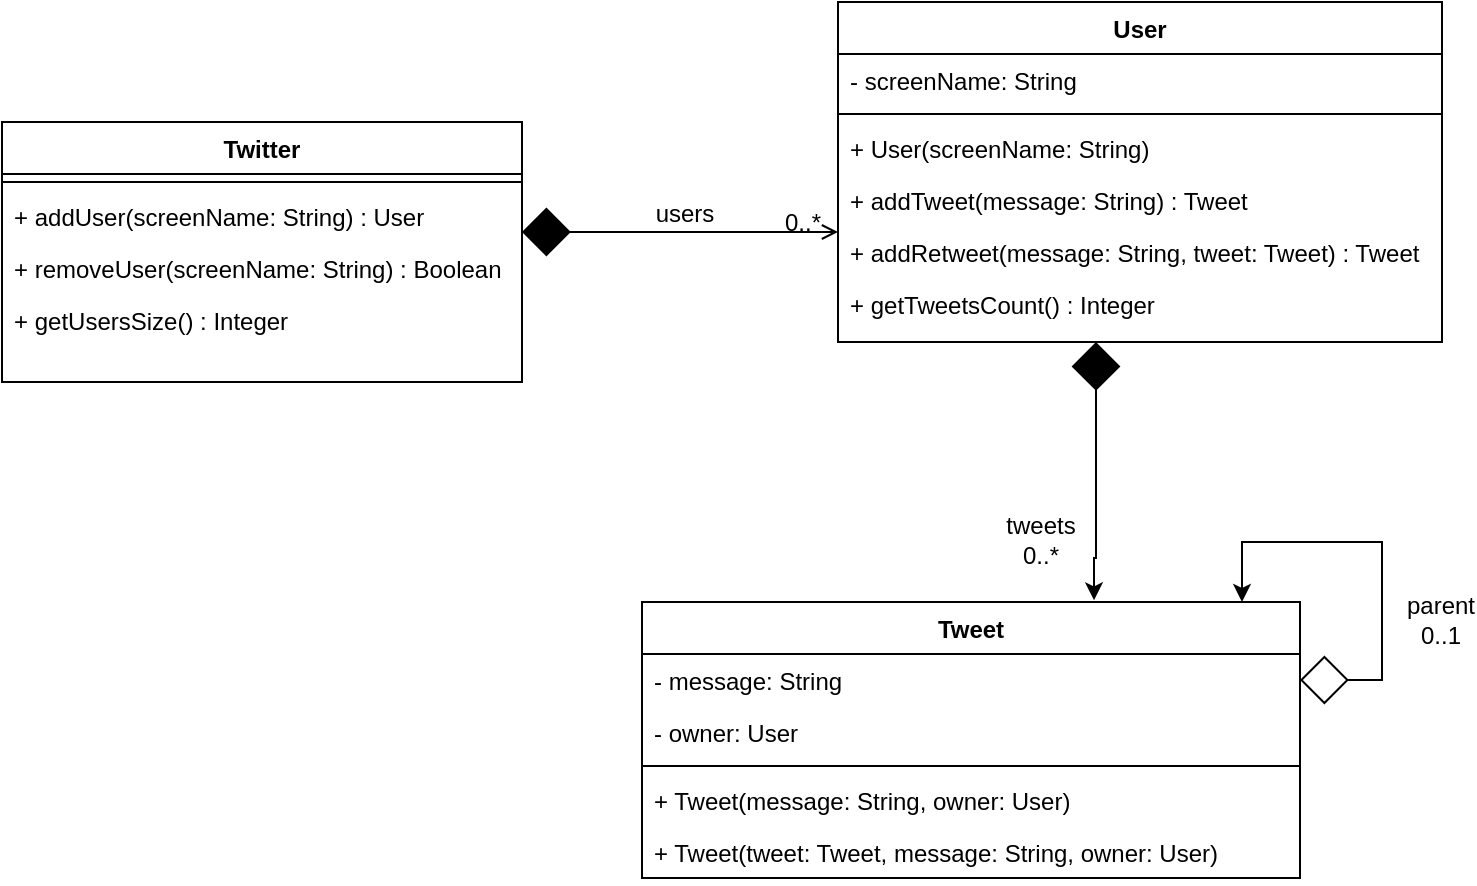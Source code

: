 <mxfile version="17.2.1" type="device"><diagram id="C5RBs43oDa-KdzZeNtuy" name="Page-1"><mxGraphModel dx="1994" dy="739" grid="1" gridSize="10" guides="1" tooltips="1" connect="1" arrows="1" fold="1" page="1" pageScale="1" pageWidth="827" pageHeight="1169" math="0" shadow="0"><root><mxCell id="WIyWlLk6GJQsqaUBKTNV-0"/><mxCell id="WIyWlLk6GJQsqaUBKTNV-1" parent="WIyWlLk6GJQsqaUBKTNV-0"/><mxCell id="zkfFHV4jXpPFQw0GAbJ--0" value="Twitter" style="swimlane;fontStyle=1;align=center;verticalAlign=top;childLayout=stackLayout;horizontal=1;startSize=26;horizontalStack=0;resizeParent=1;resizeLast=0;collapsible=1;marginBottom=0;rounded=0;shadow=0;strokeWidth=1;" parent="WIyWlLk6GJQsqaUBKTNV-1" vertex="1"><mxGeometry x="40" y="160" width="260" height="130" as="geometry"><mxRectangle x="230" y="140" width="160" height="26" as="alternateBounds"/></mxGeometry></mxCell><mxCell id="zkfFHV4jXpPFQw0GAbJ--4" value="" style="line;html=1;strokeWidth=1;align=left;verticalAlign=middle;spacingTop=-1;spacingLeft=3;spacingRight=3;rotatable=0;labelPosition=right;points=[];portConstraint=eastwest;" parent="zkfFHV4jXpPFQw0GAbJ--0" vertex="1"><mxGeometry y="26" width="260" height="8" as="geometry"/></mxCell><mxCell id="zkfFHV4jXpPFQw0GAbJ--5" value="+ addUser(screenName: String) : User" style="text;align=left;verticalAlign=top;spacingLeft=4;spacingRight=4;overflow=hidden;rotatable=0;points=[[0,0.5],[1,0.5]];portConstraint=eastwest;" parent="zkfFHV4jXpPFQw0GAbJ--0" vertex="1"><mxGeometry y="34" width="260" height="26" as="geometry"/></mxCell><mxCell id="LM_iwYwPV8zS4lQhjkWn-22" value="+ removeUser(screenName: String) : Boolean" style="text;align=left;verticalAlign=top;spacingLeft=4;spacingRight=4;overflow=hidden;rotatable=0;points=[[0,0.5],[1,0.5]];portConstraint=eastwest;" vertex="1" parent="zkfFHV4jXpPFQw0GAbJ--0"><mxGeometry y="60" width="260" height="26" as="geometry"/></mxCell><mxCell id="LM_iwYwPV8zS4lQhjkWn-27" value="+ getUsersSize() : Integer" style="text;align=left;verticalAlign=top;spacingLeft=4;spacingRight=4;overflow=hidden;rotatable=0;points=[[0,0.5],[1,0.5]];portConstraint=eastwest;" vertex="1" parent="zkfFHV4jXpPFQw0GAbJ--0"><mxGeometry y="86" width="260" height="26" as="geometry"/></mxCell><mxCell id="LM_iwYwPV8zS4lQhjkWn-19" style="edgeStyle=orthogonalEdgeStyle;rounded=0;jumpSize=23;orthogonalLoop=1;jettySize=auto;html=1;startArrow=diamond;startFill=1;startSize=22;endSize=6;strokeColor=default;entryX=0.687;entryY=-0.006;entryDx=0;entryDy=0;entryPerimeter=0;" edge="1" parent="WIyWlLk6GJQsqaUBKTNV-1" source="zkfFHV4jXpPFQw0GAbJ--17" target="LM_iwYwPV8zS4lQhjkWn-12"><mxGeometry relative="1" as="geometry"><mxPoint x="609" y="380" as="targetPoint"/><Array as="points"><mxPoint x="587" y="378"/><mxPoint x="586" y="378"/></Array></mxGeometry></mxCell><mxCell id="zkfFHV4jXpPFQw0GAbJ--17" value="User" style="swimlane;fontStyle=1;align=center;verticalAlign=top;childLayout=stackLayout;horizontal=1;startSize=26;horizontalStack=0;resizeParent=1;resizeLast=0;collapsible=1;marginBottom=0;rounded=0;shadow=0;strokeWidth=1;" parent="WIyWlLk6GJQsqaUBKTNV-1" vertex="1"><mxGeometry x="458" y="100" width="302" height="170" as="geometry"><mxRectangle x="550" y="140" width="160" height="26" as="alternateBounds"/></mxGeometry></mxCell><mxCell id="zkfFHV4jXpPFQw0GAbJ--18" value="- screenName: String" style="text;align=left;verticalAlign=top;spacingLeft=4;spacingRight=4;overflow=hidden;rotatable=0;points=[[0,0.5],[1,0.5]];portConstraint=eastwest;" parent="zkfFHV4jXpPFQw0GAbJ--17" vertex="1"><mxGeometry y="26" width="302" height="26" as="geometry"/></mxCell><mxCell id="zkfFHV4jXpPFQw0GAbJ--23" value="" style="line;html=1;strokeWidth=1;align=left;verticalAlign=middle;spacingTop=-1;spacingLeft=3;spacingRight=3;rotatable=0;labelPosition=right;points=[];portConstraint=eastwest;" parent="zkfFHV4jXpPFQw0GAbJ--17" vertex="1"><mxGeometry y="52" width="302" height="8" as="geometry"/></mxCell><mxCell id="LM_iwYwPV8zS4lQhjkWn-24" value="+ User(screenName: String)" style="text;align=left;verticalAlign=top;spacingLeft=4;spacingRight=4;overflow=hidden;rotatable=0;points=[[0,0.5],[1,0.5]];portConstraint=eastwest;" vertex="1" parent="zkfFHV4jXpPFQw0GAbJ--17"><mxGeometry y="60" width="302" height="26" as="geometry"/></mxCell><mxCell id="zkfFHV4jXpPFQw0GAbJ--24" value="+ addTweet(message: String) : Tweet" style="text;align=left;verticalAlign=top;spacingLeft=4;spacingRight=4;overflow=hidden;rotatable=0;points=[[0,0.5],[1,0.5]];portConstraint=eastwest;" parent="zkfFHV4jXpPFQw0GAbJ--17" vertex="1"><mxGeometry y="86" width="302" height="26" as="geometry"/></mxCell><mxCell id="zkfFHV4jXpPFQw0GAbJ--25" value="+ addRetweet(message: String, tweet: Tweet) : Tweet" style="text;align=left;verticalAlign=top;spacingLeft=4;spacingRight=4;overflow=hidden;rotatable=0;points=[[0,0.5],[1,0.5]];portConstraint=eastwest;" parent="zkfFHV4jXpPFQw0GAbJ--17" vertex="1"><mxGeometry y="112" width="302" height="26" as="geometry"/></mxCell><mxCell id="LM_iwYwPV8zS4lQhjkWn-28" value="+ getTweetsCount() : Integer" style="text;align=left;verticalAlign=top;spacingLeft=4;spacingRight=4;overflow=hidden;rotatable=0;points=[[0,0.5],[1,0.5]];portConstraint=eastwest;" vertex="1" parent="zkfFHV4jXpPFQw0GAbJ--17"><mxGeometry y="138" width="302" height="26" as="geometry"/></mxCell><mxCell id="zkfFHV4jXpPFQw0GAbJ--26" value="" style="endArrow=open;shadow=0;strokeWidth=1;rounded=0;endFill=1;edgeStyle=elbowEdgeStyle;elbow=vertical;strokeColor=default;startArrow=diamond;startFill=1;jumpSize=23;startSize=22;endSize=6;" parent="WIyWlLk6GJQsqaUBKTNV-1" source="zkfFHV4jXpPFQw0GAbJ--0" target="zkfFHV4jXpPFQw0GAbJ--17" edge="1"><mxGeometry x="0.5" y="41" relative="1" as="geometry"><mxPoint x="330" y="192" as="sourcePoint"/><mxPoint x="490" y="192" as="targetPoint"/><mxPoint x="-40" y="32" as="offset"/></mxGeometry></mxCell><mxCell id="zkfFHV4jXpPFQw0GAbJ--28" value="0..*" style="resizable=0;align=right;verticalAlign=bottom;labelBackgroundColor=none;fontSize=12;" parent="zkfFHV4jXpPFQw0GAbJ--26" connectable="0" vertex="1"><mxGeometry x="1" relative="1" as="geometry"><mxPoint x="-7" y="4" as="offset"/></mxGeometry></mxCell><mxCell id="zkfFHV4jXpPFQw0GAbJ--29" value="users" style="text;html=1;resizable=0;points=[];;align=center;verticalAlign=middle;labelBackgroundColor=none;rounded=0;shadow=0;strokeWidth=1;fontSize=12;" parent="zkfFHV4jXpPFQw0GAbJ--26" vertex="1" connectable="0"><mxGeometry x="0.5" y="49" relative="1" as="geometry"><mxPoint x="-38" y="40" as="offset"/></mxGeometry></mxCell><mxCell id="LM_iwYwPV8zS4lQhjkWn-12" value="Tweet" style="swimlane;fontStyle=1;align=center;verticalAlign=top;childLayout=stackLayout;horizontal=1;startSize=26;horizontalStack=0;resizeParent=1;resizeLast=0;collapsible=1;marginBottom=0;rounded=0;shadow=0;strokeWidth=1;" vertex="1" parent="WIyWlLk6GJQsqaUBKTNV-1"><mxGeometry x="360" y="400" width="329" height="138" as="geometry"><mxRectangle x="230" y="140" width="160" height="26" as="alternateBounds"/></mxGeometry></mxCell><mxCell id="LM_iwYwPV8zS4lQhjkWn-13" value="- message: String" style="text;align=left;verticalAlign=top;spacingLeft=4;spacingRight=4;overflow=hidden;rotatable=0;points=[[0,0.5],[1,0.5]];portConstraint=eastwest;" vertex="1" parent="LM_iwYwPV8zS4lQhjkWn-12"><mxGeometry y="26" width="329" height="26" as="geometry"/></mxCell><mxCell id="LM_iwYwPV8zS4lQhjkWn-14" value="- owner: User" style="text;align=left;verticalAlign=top;spacingLeft=4;spacingRight=4;overflow=hidden;rotatable=0;points=[[0,0.5],[1,0.5]];portConstraint=eastwest;rounded=0;shadow=0;html=0;" vertex="1" parent="LM_iwYwPV8zS4lQhjkWn-12"><mxGeometry y="52" width="329" height="26" as="geometry"/></mxCell><mxCell id="LM_iwYwPV8zS4lQhjkWn-16" value="" style="line;html=1;strokeWidth=1;align=left;verticalAlign=middle;spacingTop=-1;spacingLeft=3;spacingRight=3;rotatable=0;labelPosition=right;points=[];portConstraint=eastwest;" vertex="1" parent="LM_iwYwPV8zS4lQhjkWn-12"><mxGeometry y="78" width="329" height="8" as="geometry"/></mxCell><mxCell id="LM_iwYwPV8zS4lQhjkWn-18" style="edgeStyle=orthogonalEdgeStyle;rounded=0;jumpSize=23;orthogonalLoop=1;jettySize=auto;html=1;startArrow=diamond;startFill=0;startSize=22;endSize=6;strokeColor=default;exitX=1;exitY=0.5;exitDx=0;exitDy=0;" edge="1" parent="LM_iwYwPV8zS4lQhjkWn-12" source="LM_iwYwPV8zS4lQhjkWn-13"><mxGeometry relative="1" as="geometry"><mxPoint x="300" as="targetPoint"/><Array as="points"><mxPoint x="370" y="39"/><mxPoint x="370" y="-30"/><mxPoint x="300" y="-30"/><mxPoint x="300" y="-1"/></Array></mxGeometry></mxCell><mxCell id="LM_iwYwPV8zS4lQhjkWn-25" value="+ Tweet(message: String, owner: User)" style="text;align=left;verticalAlign=top;spacingLeft=4;spacingRight=4;overflow=hidden;rotatable=0;points=[[0,0.5],[1,0.5]];portConstraint=eastwest;" vertex="1" parent="LM_iwYwPV8zS4lQhjkWn-12"><mxGeometry y="86" width="329" height="26" as="geometry"/></mxCell><mxCell id="LM_iwYwPV8zS4lQhjkWn-26" value="+ Tweet(tweet: Tweet, message: String, owner: User)" style="text;align=left;verticalAlign=top;spacingLeft=4;spacingRight=4;overflow=hidden;rotatable=0;points=[[0,0.5],[1,0.5]];portConstraint=eastwest;" vertex="1" parent="LM_iwYwPV8zS4lQhjkWn-12"><mxGeometry y="112" width="329" height="26" as="geometry"/></mxCell><mxCell id="LM_iwYwPV8zS4lQhjkWn-20" value="tweets&lt;br&gt;0..*" style="text;html=1;resizable=0;points=[];;align=center;verticalAlign=middle;labelBackgroundColor=none;rounded=0;shadow=0;strokeWidth=1;fontSize=12;" vertex="1" connectable="0" parent="WIyWlLk6GJQsqaUBKTNV-1"><mxGeometry x="560.001" y="370.0" as="geometry"><mxPoint x="-1" y="-1" as="offset"/></mxGeometry></mxCell><mxCell id="LM_iwYwPV8zS4lQhjkWn-21" value="parent&lt;br&gt;0..1" style="text;html=1;resizable=0;points=[];;align=center;verticalAlign=middle;labelBackgroundColor=none;rounded=0;shadow=0;strokeWidth=1;fontSize=12;" vertex="1" connectable="0" parent="WIyWlLk6GJQsqaUBKTNV-1"><mxGeometry x="760.001" y="410.0" as="geometry"><mxPoint x="-1" y="-1" as="offset"/></mxGeometry></mxCell></root></mxGraphModel></diagram></mxfile>